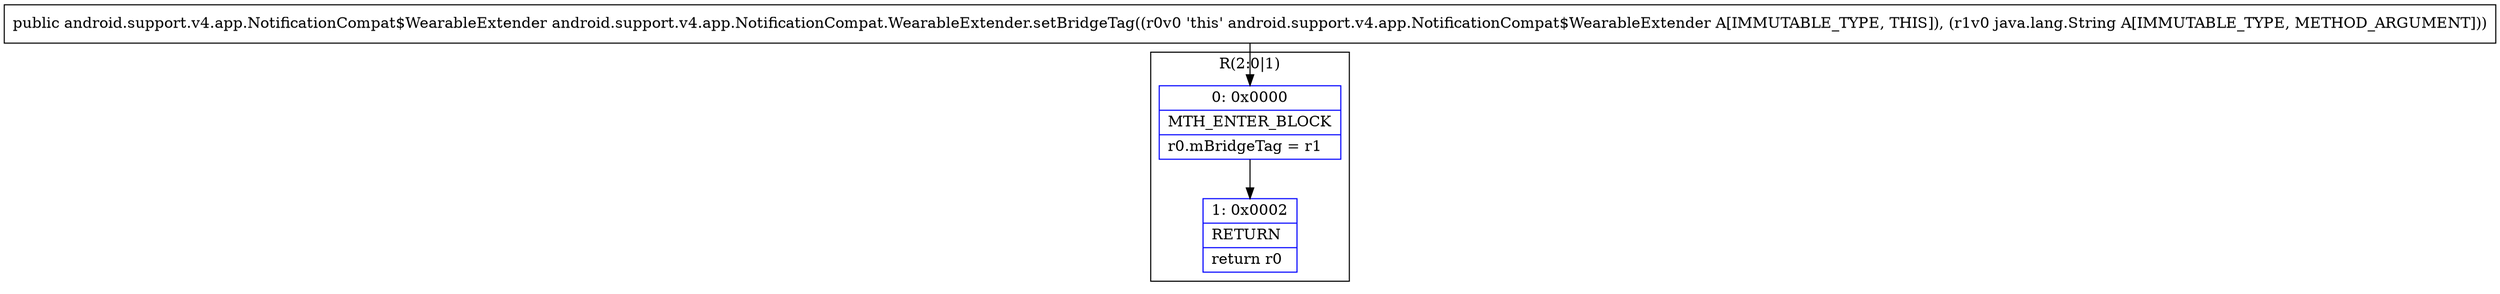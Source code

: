digraph "CFG forandroid.support.v4.app.NotificationCompat.WearableExtender.setBridgeTag(Ljava\/lang\/String;)Landroid\/support\/v4\/app\/NotificationCompat$WearableExtender;" {
subgraph cluster_Region_1705914232 {
label = "R(2:0|1)";
node [shape=record,color=blue];
Node_0 [shape=record,label="{0\:\ 0x0000|MTH_ENTER_BLOCK\l|r0.mBridgeTag = r1\l}"];
Node_1 [shape=record,label="{1\:\ 0x0002|RETURN\l|return r0\l}"];
}
MethodNode[shape=record,label="{public android.support.v4.app.NotificationCompat$WearableExtender android.support.v4.app.NotificationCompat.WearableExtender.setBridgeTag((r0v0 'this' android.support.v4.app.NotificationCompat$WearableExtender A[IMMUTABLE_TYPE, THIS]), (r1v0 java.lang.String A[IMMUTABLE_TYPE, METHOD_ARGUMENT])) }"];
MethodNode -> Node_0;
Node_0 -> Node_1;
}

